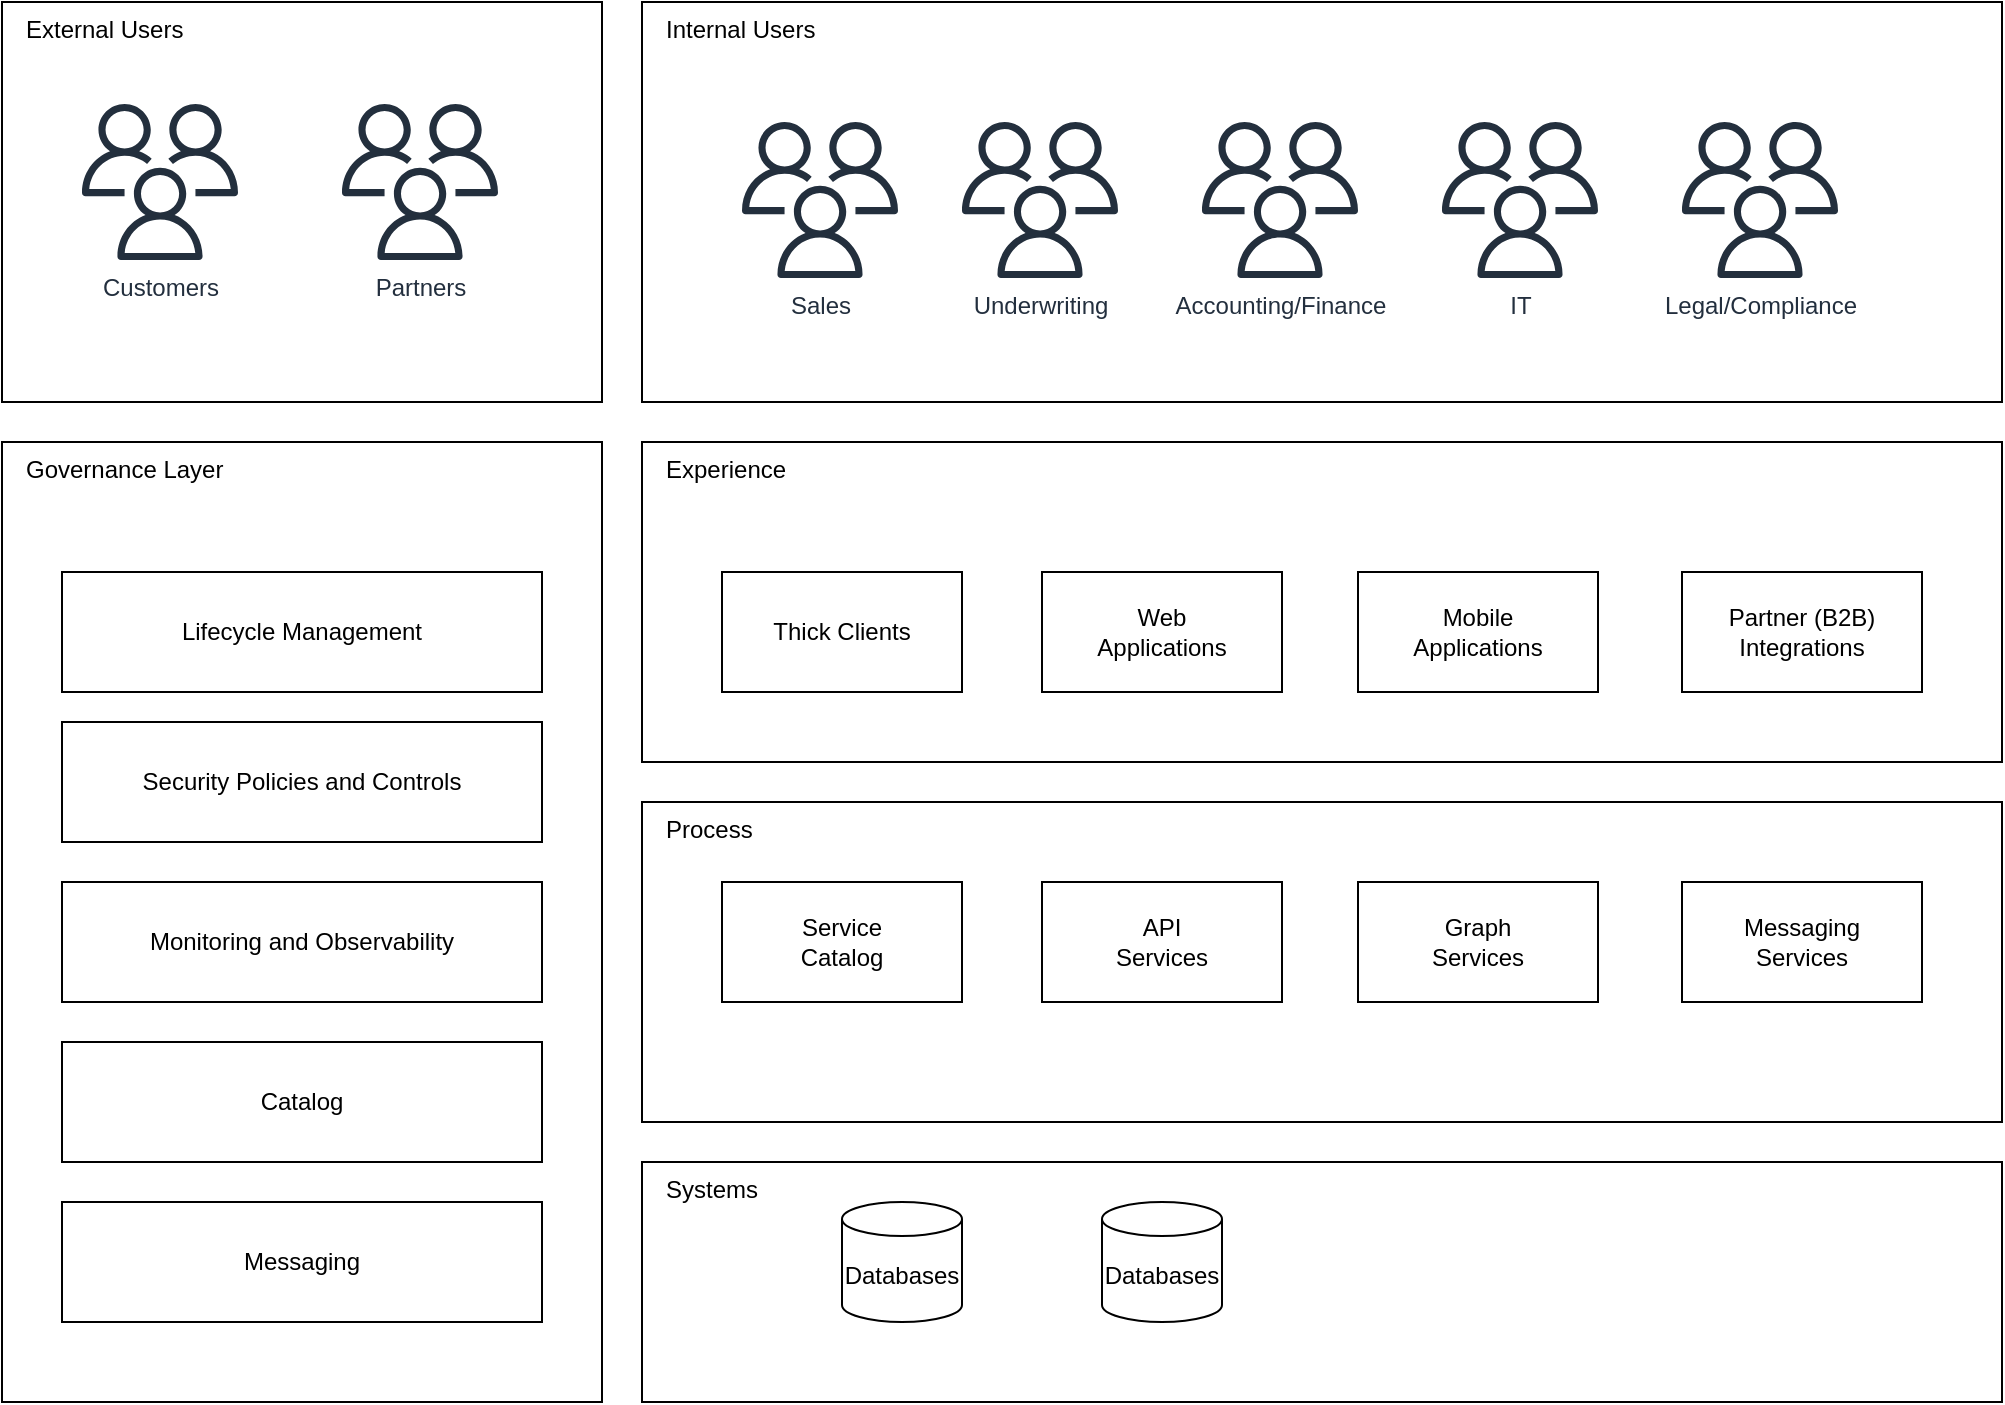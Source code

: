 <mxfile version="22.1.18" type="github">
  <diagram name="Page-1" id="Mc3AfWhm10snNuYqqgMT">
    <mxGraphModel dx="1688" dy="1022" grid="1" gridSize="10" guides="1" tooltips="1" connect="1" arrows="1" fold="1" page="1" pageScale="1" pageWidth="1100" pageHeight="850" math="0" shadow="0">
      <root>
        <mxCell id="0" />
        <mxCell id="1" parent="0" />
        <mxCell id="bOZ0LILlFTmqtSZ76Fmr-2" value="External Users" style="rounded=1;whiteSpace=wrap;html=1;align=left;verticalAlign=top;spacingLeft=10;arcSize=0;" vertex="1" parent="1">
          <mxGeometry x="40" y="140" width="300" height="200" as="geometry" />
        </mxCell>
        <mxCell id="bOZ0LILlFTmqtSZ76Fmr-5" value="Internal Users" style="rounded=1;whiteSpace=wrap;html=1;align=left;verticalAlign=top;spacingLeft=10;arcSize=0;" vertex="1" parent="1">
          <mxGeometry x="360" y="140" width="680" height="200" as="geometry" />
        </mxCell>
        <mxCell id="bOZ0LILlFTmqtSZ76Fmr-11" value="Governance Layer" style="rounded=1;whiteSpace=wrap;html=1;align=left;verticalAlign=top;spacingLeft=10;arcSize=0;" vertex="1" parent="1">
          <mxGeometry x="40" y="360" width="300" height="480" as="geometry" />
        </mxCell>
        <mxCell id="bOZ0LILlFTmqtSZ76Fmr-12" value="Security Policies and Controls" style="rounded=1;whiteSpace=wrap;html=1;arcSize=0;" vertex="1" parent="1">
          <mxGeometry x="70" y="500" width="240" height="60" as="geometry" />
        </mxCell>
        <mxCell id="bOZ0LILlFTmqtSZ76Fmr-13" value="Lifecycle Management" style="rounded=1;whiteSpace=wrap;html=1;arcSize=0;" vertex="1" parent="1">
          <mxGeometry x="70" y="425" width="240" height="60" as="geometry" />
        </mxCell>
        <mxCell id="bOZ0LILlFTmqtSZ76Fmr-14" value="Monitoring and Observability" style="rounded=1;whiteSpace=wrap;html=1;arcSize=0;" vertex="1" parent="1">
          <mxGeometry x="70" y="580" width="240" height="60" as="geometry" />
        </mxCell>
        <mxCell id="bOZ0LILlFTmqtSZ76Fmr-15" value="Catalog" style="rounded=1;whiteSpace=wrap;html=1;arcSize=0;" vertex="1" parent="1">
          <mxGeometry x="70" y="660" width="240" height="60" as="geometry" />
        </mxCell>
        <mxCell id="bOZ0LILlFTmqtSZ76Fmr-16" value="Messaging" style="rounded=1;whiteSpace=wrap;html=1;arcSize=0;" vertex="1" parent="1">
          <mxGeometry x="70" y="740" width="240" height="60" as="geometry" />
        </mxCell>
        <mxCell id="bOZ0LILlFTmqtSZ76Fmr-19" value="Customers" style="sketch=0;outlineConnect=0;fontColor=#232F3E;gradientColor=none;fillColor=#232F3D;strokeColor=none;dashed=0;verticalLabelPosition=bottom;verticalAlign=top;align=center;html=1;fontSize=12;fontStyle=0;aspect=fixed;pointerEvents=1;shape=mxgraph.aws4.users;strokeWidth=1;" vertex="1" parent="1">
          <mxGeometry x="80" y="191" width="78" height="78" as="geometry" />
        </mxCell>
        <mxCell id="bOZ0LILlFTmqtSZ76Fmr-20" value="Partners" style="sketch=0;outlineConnect=0;fontColor=#232F3E;gradientColor=none;fillColor=#232F3D;strokeColor=none;dashed=0;verticalLabelPosition=bottom;verticalAlign=top;align=center;html=1;fontSize=12;fontStyle=0;aspect=fixed;pointerEvents=1;shape=mxgraph.aws4.users;strokeWidth=1;" vertex="1" parent="1">
          <mxGeometry x="210" y="191" width="78" height="78" as="geometry" />
        </mxCell>
        <mxCell id="bOZ0LILlFTmqtSZ76Fmr-21" value="Sales" style="sketch=0;outlineConnect=0;fontColor=#232F3E;gradientColor=none;fillColor=#232F3D;strokeColor=none;dashed=0;verticalLabelPosition=bottom;verticalAlign=top;align=center;html=1;fontSize=12;fontStyle=0;aspect=fixed;pointerEvents=1;shape=mxgraph.aws4.users;strokeWidth=1;" vertex="1" parent="1">
          <mxGeometry x="410" y="200" width="78" height="78" as="geometry" />
        </mxCell>
        <mxCell id="bOZ0LILlFTmqtSZ76Fmr-22" value="Underwriting" style="sketch=0;outlineConnect=0;fontColor=#232F3E;gradientColor=none;fillColor=#232F3D;strokeColor=none;dashed=0;verticalLabelPosition=bottom;verticalAlign=top;align=center;html=1;fontSize=12;fontStyle=0;aspect=fixed;pointerEvents=1;shape=mxgraph.aws4.users;strokeWidth=1;" vertex="1" parent="1">
          <mxGeometry x="520" y="200" width="78" height="78" as="geometry" />
        </mxCell>
        <mxCell id="bOZ0LILlFTmqtSZ76Fmr-23" value="Accounting/Finance" style="sketch=0;outlineConnect=0;fontColor=#232F3E;gradientColor=none;fillColor=#232F3D;strokeColor=none;dashed=0;verticalLabelPosition=bottom;verticalAlign=top;align=center;html=1;fontSize=12;fontStyle=0;aspect=fixed;pointerEvents=1;shape=mxgraph.aws4.users;strokeWidth=1;" vertex="1" parent="1">
          <mxGeometry x="640" y="200" width="78" height="78" as="geometry" />
        </mxCell>
        <mxCell id="bOZ0LILlFTmqtSZ76Fmr-24" value="IT" style="sketch=0;outlineConnect=0;fontColor=#232F3E;gradientColor=none;fillColor=#232F3D;strokeColor=none;dashed=0;verticalLabelPosition=bottom;verticalAlign=top;align=center;html=1;fontSize=12;fontStyle=0;aspect=fixed;pointerEvents=1;shape=mxgraph.aws4.users;strokeWidth=1;" vertex="1" parent="1">
          <mxGeometry x="760" y="200" width="78" height="78" as="geometry" />
        </mxCell>
        <mxCell id="bOZ0LILlFTmqtSZ76Fmr-25" value="Legal/Compliance" style="sketch=0;outlineConnect=0;fontColor=#232F3E;gradientColor=none;fillColor=#232F3D;strokeColor=none;dashed=0;verticalLabelPosition=bottom;verticalAlign=top;align=center;html=1;fontSize=12;fontStyle=0;aspect=fixed;pointerEvents=1;shape=mxgraph.aws4.users;strokeWidth=1;" vertex="1" parent="1">
          <mxGeometry x="880" y="200" width="78" height="78" as="geometry" />
        </mxCell>
        <mxCell id="bOZ0LILlFTmqtSZ76Fmr-26" value="Experience" style="rounded=1;whiteSpace=wrap;html=1;align=left;verticalAlign=top;spacingLeft=10;arcSize=0;" vertex="1" parent="1">
          <mxGeometry x="360" y="360" width="680" height="160" as="geometry" />
        </mxCell>
        <mxCell id="bOZ0LILlFTmqtSZ76Fmr-27" value="Thick Clients" style="rounded=0;whiteSpace=wrap;html=1;" vertex="1" parent="1">
          <mxGeometry x="400" y="425" width="120" height="60" as="geometry" />
        </mxCell>
        <mxCell id="bOZ0LILlFTmqtSZ76Fmr-28" value="Web &lt;br&gt;Applications" style="rounded=0;whiteSpace=wrap;html=1;" vertex="1" parent="1">
          <mxGeometry x="560" y="425" width="120" height="60" as="geometry" />
        </mxCell>
        <mxCell id="bOZ0LILlFTmqtSZ76Fmr-29" value="Mobile&lt;br&gt;Applications" style="rounded=0;whiteSpace=wrap;html=1;" vertex="1" parent="1">
          <mxGeometry x="718" y="425" width="120" height="60" as="geometry" />
        </mxCell>
        <mxCell id="bOZ0LILlFTmqtSZ76Fmr-30" value="Partner (B2B)&lt;br&gt;Integrations" style="rounded=0;whiteSpace=wrap;html=1;" vertex="1" parent="1">
          <mxGeometry x="880" y="425" width="120" height="60" as="geometry" />
        </mxCell>
        <mxCell id="bOZ0LILlFTmqtSZ76Fmr-31" value="Process" style="rounded=1;whiteSpace=wrap;html=1;align=left;verticalAlign=top;spacingLeft=10;arcSize=0;" vertex="1" parent="1">
          <mxGeometry x="360" y="540" width="680" height="160" as="geometry" />
        </mxCell>
        <mxCell id="bOZ0LILlFTmqtSZ76Fmr-32" value="Systems" style="rounded=1;whiteSpace=wrap;html=1;align=left;verticalAlign=top;spacingLeft=10;arcSize=0;" vertex="1" parent="1">
          <mxGeometry x="360" y="720" width="680" height="120" as="geometry" />
        </mxCell>
        <mxCell id="bOZ0LILlFTmqtSZ76Fmr-33" value="Service &lt;br&gt;Catalog" style="rounded=0;whiteSpace=wrap;html=1;" vertex="1" parent="1">
          <mxGeometry x="400" y="580" width="120" height="60" as="geometry" />
        </mxCell>
        <mxCell id="bOZ0LILlFTmqtSZ76Fmr-34" value="API&lt;br&gt;Services" style="rounded=0;whiteSpace=wrap;html=1;" vertex="1" parent="1">
          <mxGeometry x="560" y="580" width="120" height="60" as="geometry" />
        </mxCell>
        <mxCell id="bOZ0LILlFTmqtSZ76Fmr-35" value="Graph&lt;br&gt;Services" style="rounded=0;whiteSpace=wrap;html=1;" vertex="1" parent="1">
          <mxGeometry x="718" y="580" width="120" height="60" as="geometry" />
        </mxCell>
        <mxCell id="bOZ0LILlFTmqtSZ76Fmr-36" value="Messaging&lt;br&gt;Services" style="rounded=0;whiteSpace=wrap;html=1;" vertex="1" parent="1">
          <mxGeometry x="880" y="580" width="120" height="60" as="geometry" />
        </mxCell>
        <mxCell id="bOZ0LILlFTmqtSZ76Fmr-37" value="Databases" style="shape=cylinder3;whiteSpace=wrap;html=1;boundedLbl=1;backgroundOutline=1;size=8.512;" vertex="1" parent="1">
          <mxGeometry x="460" y="740" width="60" height="60" as="geometry" />
        </mxCell>
        <mxCell id="bOZ0LILlFTmqtSZ76Fmr-38" value="Databases" style="shape=cylinder3;whiteSpace=wrap;html=1;boundedLbl=1;backgroundOutline=1;size=8.512;" vertex="1" parent="1">
          <mxGeometry x="590" y="740" width="60" height="60" as="geometry" />
        </mxCell>
      </root>
    </mxGraphModel>
  </diagram>
</mxfile>

